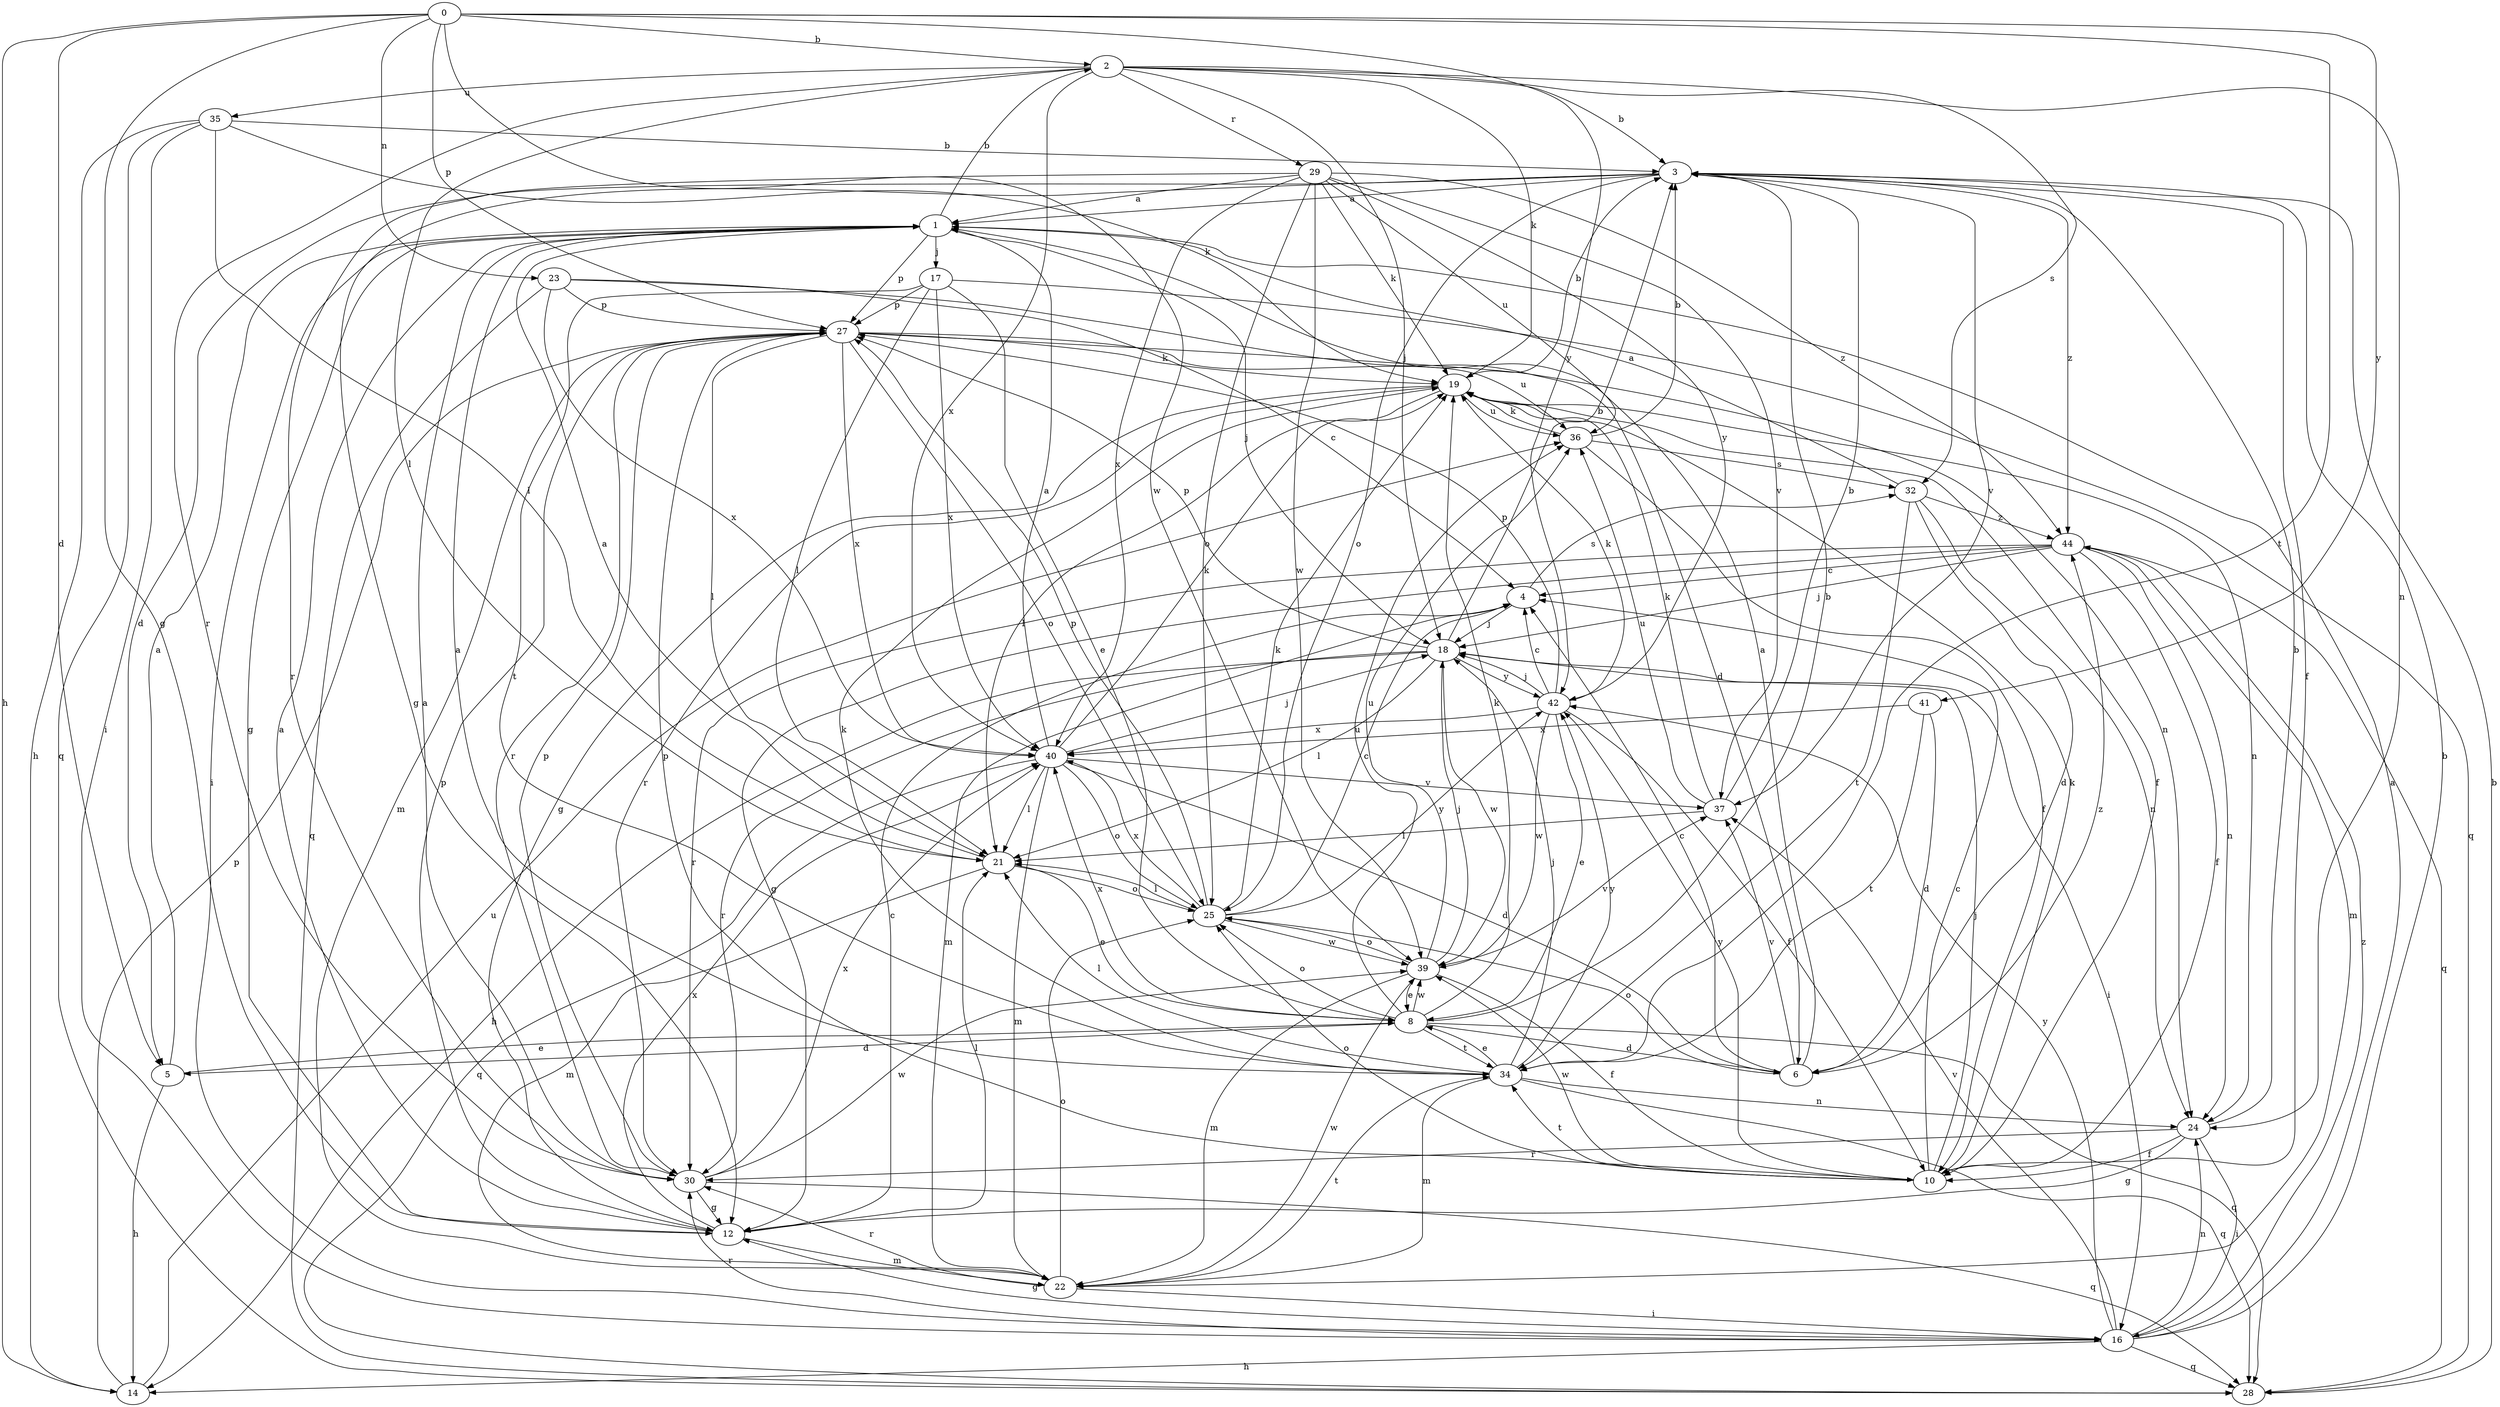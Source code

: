 strict digraph  {
0;
1;
2;
3;
4;
5;
6;
8;
10;
12;
14;
16;
17;
18;
19;
21;
22;
23;
24;
25;
27;
28;
29;
30;
32;
34;
35;
36;
37;
39;
40;
41;
42;
44;
0 -> 2  [label=b];
0 -> 5  [label=d];
0 -> 12  [label=g];
0 -> 14  [label=h];
0 -> 23  [label=n];
0 -> 27  [label=p];
0 -> 34  [label=t];
0 -> 39  [label=w];
0 -> 41  [label=y];
0 -> 42  [label=y];
1 -> 2  [label=b];
1 -> 12  [label=g];
1 -> 16  [label=i];
1 -> 17  [label=j];
1 -> 18  [label=j];
1 -> 27  [label=p];
2 -> 3  [label=b];
2 -> 18  [label=j];
2 -> 19  [label=k];
2 -> 21  [label=l];
2 -> 24  [label=n];
2 -> 29  [label=r];
2 -> 30  [label=r];
2 -> 32  [label=s];
2 -> 35  [label=u];
2 -> 40  [label=x];
3 -> 1  [label=a];
3 -> 5  [label=d];
3 -> 10  [label=f];
3 -> 12  [label=g];
3 -> 25  [label=o];
3 -> 37  [label=v];
3 -> 44  [label=z];
4 -> 18  [label=j];
4 -> 22  [label=m];
4 -> 32  [label=s];
5 -> 1  [label=a];
5 -> 8  [label=e];
5 -> 14  [label=h];
6 -> 1  [label=a];
6 -> 4  [label=c];
6 -> 25  [label=o];
6 -> 37  [label=v];
6 -> 44  [label=z];
8 -> 3  [label=b];
8 -> 5  [label=d];
8 -> 6  [label=d];
8 -> 19  [label=k];
8 -> 25  [label=o];
8 -> 28  [label=q];
8 -> 34  [label=t];
8 -> 36  [label=u];
8 -> 39  [label=w];
8 -> 40  [label=x];
10 -> 4  [label=c];
10 -> 18  [label=j];
10 -> 19  [label=k];
10 -> 25  [label=o];
10 -> 27  [label=p];
10 -> 34  [label=t];
10 -> 39  [label=w];
10 -> 42  [label=y];
12 -> 1  [label=a];
12 -> 4  [label=c];
12 -> 21  [label=l];
12 -> 22  [label=m];
12 -> 27  [label=p];
12 -> 40  [label=x];
14 -> 27  [label=p];
14 -> 36  [label=u];
16 -> 1  [label=a];
16 -> 3  [label=b];
16 -> 12  [label=g];
16 -> 14  [label=h];
16 -> 24  [label=n];
16 -> 28  [label=q];
16 -> 30  [label=r];
16 -> 37  [label=v];
16 -> 42  [label=y];
16 -> 44  [label=z];
17 -> 8  [label=e];
17 -> 21  [label=l];
17 -> 27  [label=p];
17 -> 28  [label=q];
17 -> 34  [label=t];
17 -> 40  [label=x];
18 -> 3  [label=b];
18 -> 14  [label=h];
18 -> 16  [label=i];
18 -> 21  [label=l];
18 -> 27  [label=p];
18 -> 30  [label=r];
18 -> 39  [label=w];
18 -> 42  [label=y];
19 -> 3  [label=b];
19 -> 10  [label=f];
19 -> 12  [label=g];
19 -> 21  [label=l];
19 -> 24  [label=n];
19 -> 30  [label=r];
19 -> 36  [label=u];
21 -> 1  [label=a];
21 -> 8  [label=e];
21 -> 22  [label=m];
21 -> 25  [label=o];
22 -> 16  [label=i];
22 -> 25  [label=o];
22 -> 30  [label=r];
22 -> 34  [label=t];
22 -> 39  [label=w];
23 -> 4  [label=c];
23 -> 6  [label=d];
23 -> 27  [label=p];
23 -> 28  [label=q];
23 -> 40  [label=x];
24 -> 3  [label=b];
24 -> 10  [label=f];
24 -> 12  [label=g];
24 -> 16  [label=i];
24 -> 30  [label=r];
25 -> 4  [label=c];
25 -> 19  [label=k];
25 -> 21  [label=l];
25 -> 27  [label=p];
25 -> 39  [label=w];
25 -> 40  [label=x];
25 -> 42  [label=y];
27 -> 19  [label=k];
27 -> 21  [label=l];
27 -> 22  [label=m];
27 -> 24  [label=n];
27 -> 25  [label=o];
27 -> 30  [label=r];
27 -> 36  [label=u];
27 -> 40  [label=x];
28 -> 3  [label=b];
29 -> 1  [label=a];
29 -> 19  [label=k];
29 -> 25  [label=o];
29 -> 30  [label=r];
29 -> 36  [label=u];
29 -> 37  [label=v];
29 -> 39  [label=w];
29 -> 40  [label=x];
29 -> 42  [label=y];
29 -> 44  [label=z];
30 -> 1  [label=a];
30 -> 12  [label=g];
30 -> 27  [label=p];
30 -> 28  [label=q];
30 -> 39  [label=w];
30 -> 40  [label=x];
32 -> 1  [label=a];
32 -> 6  [label=d];
32 -> 24  [label=n];
32 -> 34  [label=t];
32 -> 44  [label=z];
34 -> 1  [label=a];
34 -> 8  [label=e];
34 -> 18  [label=j];
34 -> 19  [label=k];
34 -> 21  [label=l];
34 -> 22  [label=m];
34 -> 24  [label=n];
34 -> 28  [label=q];
34 -> 42  [label=y];
35 -> 3  [label=b];
35 -> 14  [label=h];
35 -> 16  [label=i];
35 -> 19  [label=k];
35 -> 21  [label=l];
35 -> 28  [label=q];
36 -> 3  [label=b];
36 -> 10  [label=f];
36 -> 19  [label=k];
36 -> 32  [label=s];
37 -> 3  [label=b];
37 -> 19  [label=k];
37 -> 21  [label=l];
37 -> 36  [label=u];
39 -> 8  [label=e];
39 -> 10  [label=f];
39 -> 18  [label=j];
39 -> 22  [label=m];
39 -> 25  [label=o];
39 -> 36  [label=u];
39 -> 37  [label=v];
40 -> 1  [label=a];
40 -> 6  [label=d];
40 -> 18  [label=j];
40 -> 19  [label=k];
40 -> 21  [label=l];
40 -> 22  [label=m];
40 -> 25  [label=o];
40 -> 28  [label=q];
40 -> 37  [label=v];
41 -> 6  [label=d];
41 -> 34  [label=t];
41 -> 40  [label=x];
42 -> 4  [label=c];
42 -> 8  [label=e];
42 -> 10  [label=f];
42 -> 18  [label=j];
42 -> 19  [label=k];
42 -> 27  [label=p];
42 -> 39  [label=w];
42 -> 40  [label=x];
44 -> 4  [label=c];
44 -> 10  [label=f];
44 -> 12  [label=g];
44 -> 18  [label=j];
44 -> 22  [label=m];
44 -> 24  [label=n];
44 -> 28  [label=q];
44 -> 30  [label=r];
}
